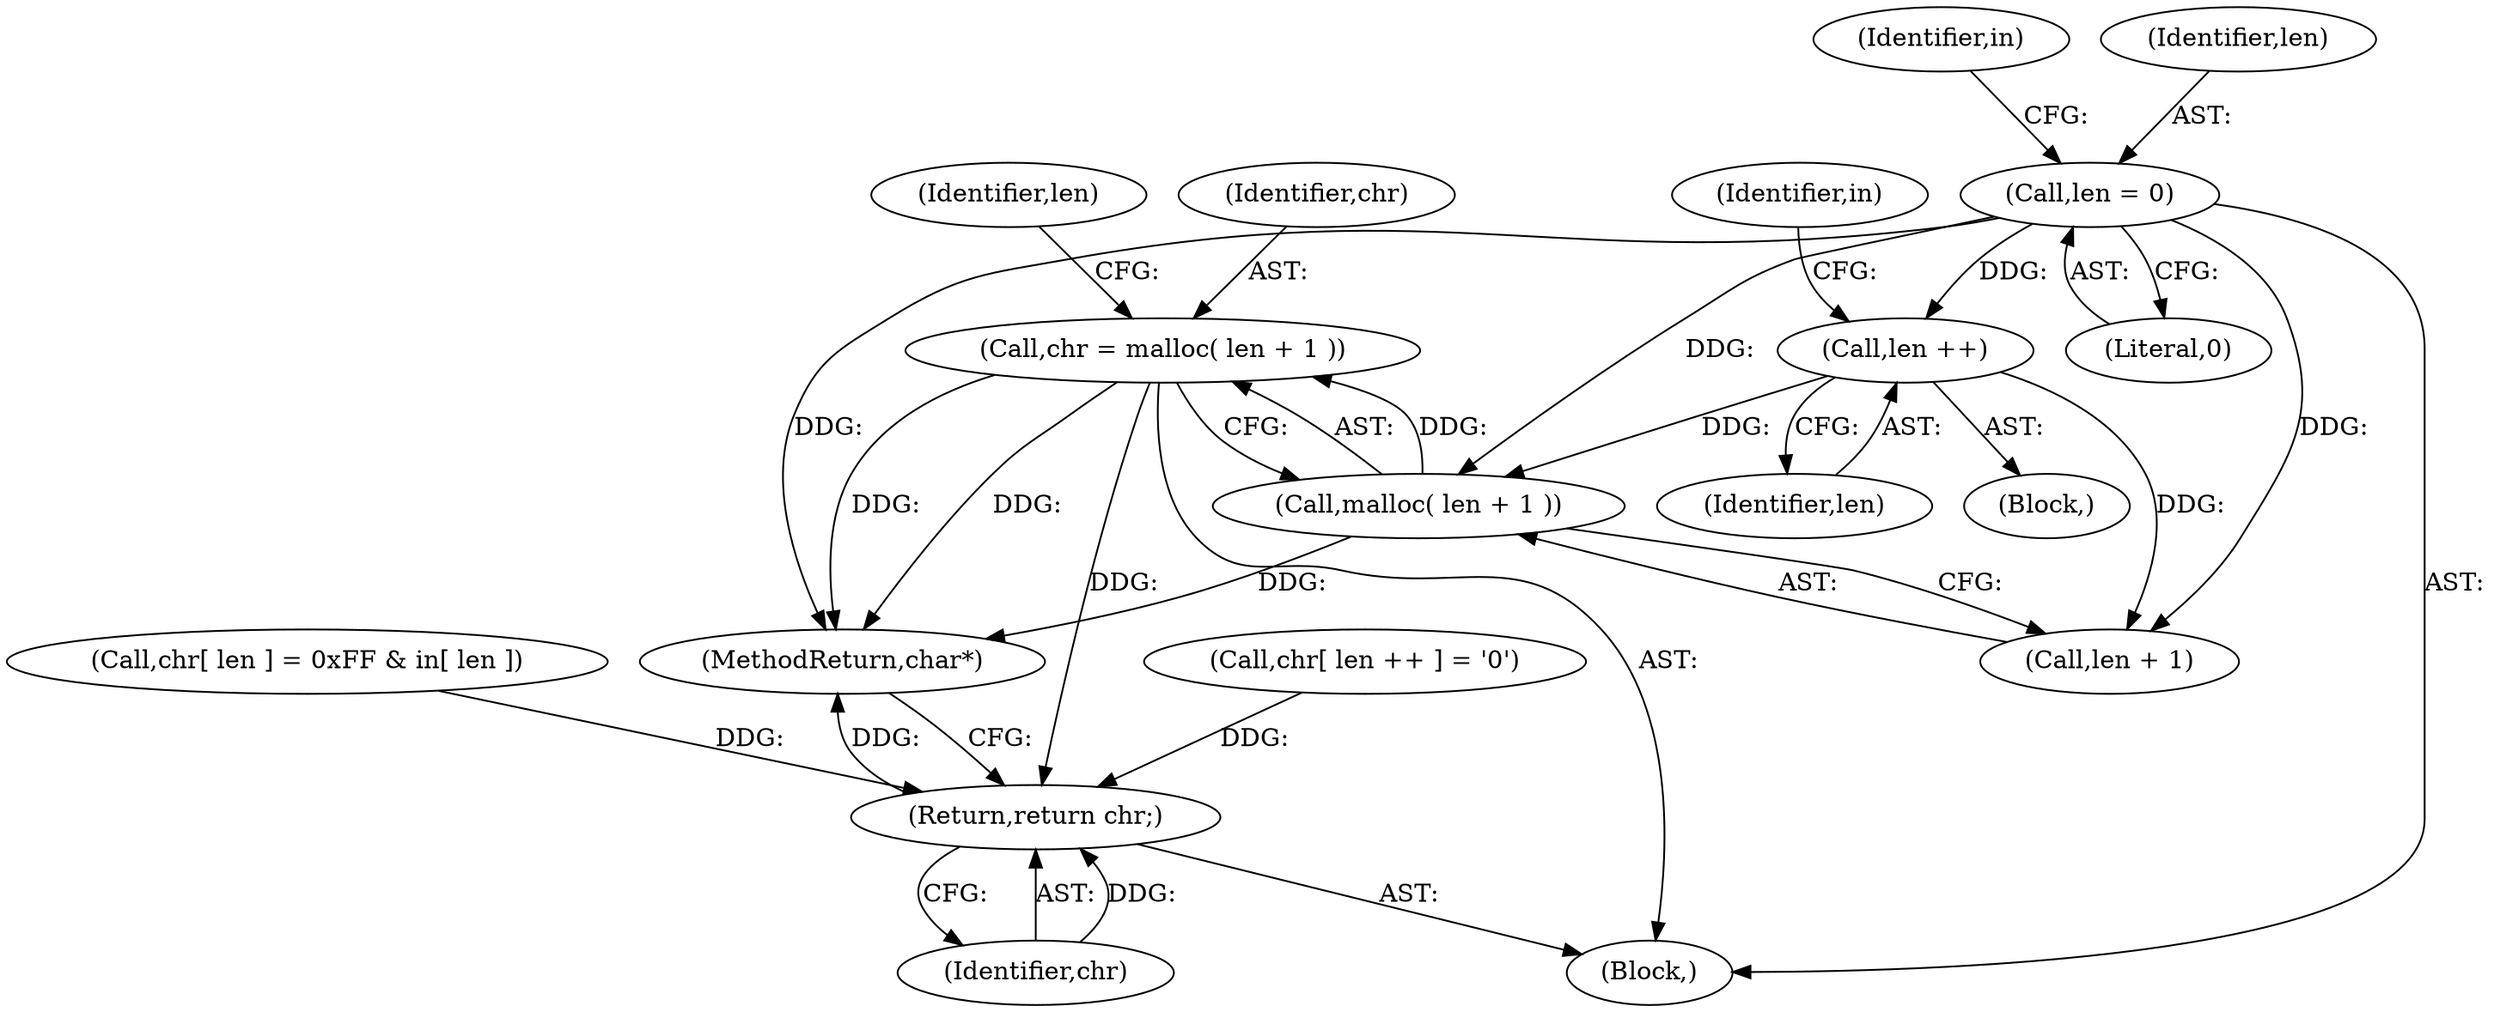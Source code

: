 digraph "0_unixODBC_45ef78e037f578b15fc58938a3a3251655e71d6f#diff-d52750c7ba4e594410438569d8e2963aL24_4@API" {
"1000123" [label="(Call,chr = malloc( len + 1 ))"];
"1000125" [label="(Call,malloc( len + 1 ))"];
"1000121" [label="(Call,len ++)"];
"1000105" [label="(Call,len = 0)"];
"1000156" [label="(Return,return chr;)"];
"1000110" [label="(Identifier,in)"];
"1000102" [label="(Block,)"];
"1000157" [label="(Identifier,chr)"];
"1000126" [label="(Call,len + 1)"];
"1000123" [label="(Call,chr = malloc( len + 1 ))"];
"1000122" [label="(Identifier,len)"];
"1000117" [label="(Identifier,in)"];
"1000106" [label="(Identifier,len)"];
"1000156" [label="(Return,return chr;)"];
"1000150" [label="(Call,chr[ len ++ ] = '\0')"];
"1000139" [label="(Call,chr[ len ] = 0xFF & in[ len ])"];
"1000124" [label="(Identifier,chr)"];
"1000125" [label="(Call,malloc( len + 1 ))"];
"1000105" [label="(Call,len = 0)"];
"1000107" [label="(Literal,0)"];
"1000130" [label="(Identifier,len)"];
"1000121" [label="(Call,len ++)"];
"1000120" [label="(Block,)"];
"1000158" [label="(MethodReturn,char*)"];
"1000123" -> "1000102"  [label="AST: "];
"1000123" -> "1000125"  [label="CFG: "];
"1000124" -> "1000123"  [label="AST: "];
"1000125" -> "1000123"  [label="AST: "];
"1000130" -> "1000123"  [label="CFG: "];
"1000123" -> "1000158"  [label="DDG: "];
"1000123" -> "1000158"  [label="DDG: "];
"1000125" -> "1000123"  [label="DDG: "];
"1000123" -> "1000156"  [label="DDG: "];
"1000125" -> "1000126"  [label="CFG: "];
"1000126" -> "1000125"  [label="AST: "];
"1000125" -> "1000158"  [label="DDG: "];
"1000121" -> "1000125"  [label="DDG: "];
"1000105" -> "1000125"  [label="DDG: "];
"1000121" -> "1000120"  [label="AST: "];
"1000121" -> "1000122"  [label="CFG: "];
"1000122" -> "1000121"  [label="AST: "];
"1000117" -> "1000121"  [label="CFG: "];
"1000105" -> "1000121"  [label="DDG: "];
"1000121" -> "1000126"  [label="DDG: "];
"1000105" -> "1000102"  [label="AST: "];
"1000105" -> "1000107"  [label="CFG: "];
"1000106" -> "1000105"  [label="AST: "];
"1000107" -> "1000105"  [label="AST: "];
"1000110" -> "1000105"  [label="CFG: "];
"1000105" -> "1000158"  [label="DDG: "];
"1000105" -> "1000126"  [label="DDG: "];
"1000156" -> "1000102"  [label="AST: "];
"1000156" -> "1000157"  [label="CFG: "];
"1000157" -> "1000156"  [label="AST: "];
"1000158" -> "1000156"  [label="CFG: "];
"1000156" -> "1000158"  [label="DDG: "];
"1000157" -> "1000156"  [label="DDG: "];
"1000150" -> "1000156"  [label="DDG: "];
"1000139" -> "1000156"  [label="DDG: "];
}
